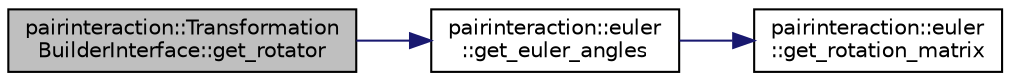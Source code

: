 digraph "pairinteraction::TransformationBuilderInterface::get_rotator"
{
 // INTERACTIVE_SVG=YES
 // LATEX_PDF_SIZE
  bgcolor="transparent";
  edge [fontname="Helvetica",fontsize="10",labelfontname="Helvetica",labelfontsize="10"];
  node [fontname="Helvetica",fontsize="10",shape=record];
  rankdir="LR";
  Node1 [label="pairinteraction::Transformation\lBuilderInterface::get_rotator",height=0.2,width=0.4,color="black", fillcolor="grey75", style="filled", fontcolor="black",tooltip=" "];
  Node1 -> Node2 [color="midnightblue",fontsize="10",style="solid",fontname="Helvetica"];
  Node2 [label="pairinteraction::euler\l::get_euler_angles",height=0.2,width=0.4,color="black",URL="$namespacepairinteraction_1_1euler.html#ac9ed4dbc070cb29ff221f7fcf2079b14",tooltip="Extract the Euler angles alpha, beta, gamma."];
  Node2 -> Node3 [color="midnightblue",fontsize="10",style="solid",fontname="Helvetica"];
  Node3 [label="pairinteraction::euler\l::get_rotation_matrix",height=0.2,width=0.4,color="black",URL="$namespacepairinteraction_1_1euler.html#ad83bde55ed572c70f6d5cb409da7d634",tooltip="Build a matrix that rotates the coordinate system to the new z-axis and y-axis."];
}
